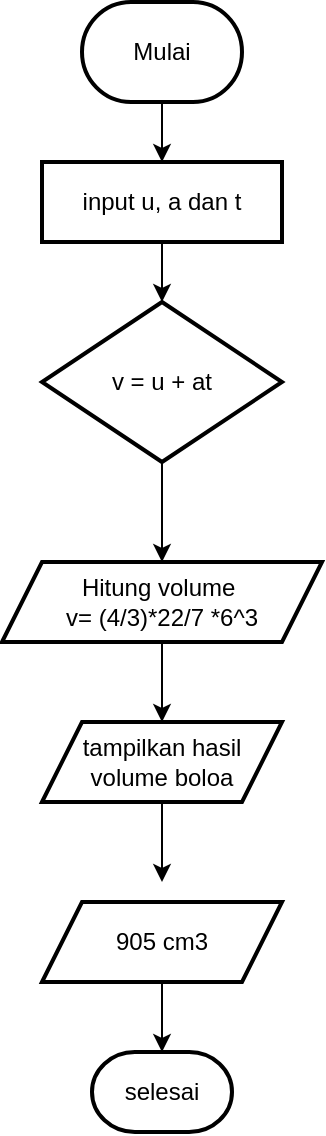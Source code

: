 <mxfile version="22.1.7" type="github">
  <diagram name="Halaman-1" id="iPfQbIwe6Rn89UpQMXPP">
    <mxGraphModel dx="993" dy="598" grid="1" gridSize="10" guides="1" tooltips="1" connect="1" arrows="1" fold="1" page="1" pageScale="1" pageWidth="827" pageHeight="1169" math="0" shadow="0">
      <root>
        <mxCell id="0" />
        <mxCell id="1" parent="0" />
        <mxCell id="Lp0eXfIv1weGBH_2pq8e-1" style="edgeStyle=orthogonalEdgeStyle;rounded=0;orthogonalLoop=1;jettySize=auto;html=1;exitX=0.5;exitY=1;exitDx=0;exitDy=0;" parent="1" edge="1">
          <mxGeometry relative="1" as="geometry">
            <mxPoint x="320" y="90" as="sourcePoint" />
            <mxPoint x="320" y="90" as="targetPoint" />
          </mxGeometry>
        </mxCell>
        <mxCell id="E5xlS2dG9Moe7ySJrpvK-8" value="" style="edgeStyle=orthogonalEdgeStyle;rounded=0;orthogonalLoop=1;jettySize=auto;html=1;" edge="1" parent="1" source="Lp0eXfIv1weGBH_2pq8e-2" target="Lp0eXfIv1weGBH_2pq8e-4">
          <mxGeometry relative="1" as="geometry" />
        </mxCell>
        <mxCell id="Lp0eXfIv1weGBH_2pq8e-2" value="input u, a dan t" style="rounded=0;whiteSpace=wrap;html=1;strokeWidth=2;" parent="1" vertex="1">
          <mxGeometry x="260" y="120" width="120" height="40" as="geometry" />
        </mxCell>
        <mxCell id="E5xlS2dG9Moe7ySJrpvK-5" value="" style="edgeStyle=orthogonalEdgeStyle;rounded=0;orthogonalLoop=1;jettySize=auto;html=1;" edge="1" parent="1" source="Lp0eXfIv1weGBH_2pq8e-3" target="Lp0eXfIv1weGBH_2pq8e-5">
          <mxGeometry relative="1" as="geometry" />
        </mxCell>
        <mxCell id="Lp0eXfIv1weGBH_2pq8e-3" value="Hitung volume&amp;nbsp;&lt;br&gt;v= (4/3)*22/7 *6^3" style="shape=parallelogram;perimeter=parallelogramPerimeter;whiteSpace=wrap;html=1;fixedSize=1;strokeWidth=2;" parent="1" vertex="1">
          <mxGeometry x="240" y="320" width="160" height="40" as="geometry" />
        </mxCell>
        <mxCell id="E5xlS2dG9Moe7ySJrpvK-6" value="" style="edgeStyle=orthogonalEdgeStyle;rounded=0;orthogonalLoop=1;jettySize=auto;html=1;" edge="1" parent="1" source="Lp0eXfIv1weGBH_2pq8e-4" target="Lp0eXfIv1weGBH_2pq8e-3">
          <mxGeometry relative="1" as="geometry" />
        </mxCell>
        <mxCell id="Lp0eXfIv1weGBH_2pq8e-4" value="v = u + at" style="rhombus;whiteSpace=wrap;html=1;strokeWidth=2;" parent="1" vertex="1">
          <mxGeometry x="260" y="190" width="120" height="80" as="geometry" />
        </mxCell>
        <mxCell id="Lp0eXfIv1weGBH_2pq8e-11" value="" style="edgeStyle=orthogonalEdgeStyle;rounded=0;orthogonalLoop=1;jettySize=auto;html=1;" parent="1" source="Lp0eXfIv1weGBH_2pq8e-5" edge="1">
          <mxGeometry relative="1" as="geometry">
            <mxPoint x="320.0" y="480" as="targetPoint" />
          </mxGeometry>
        </mxCell>
        <mxCell id="Lp0eXfIv1weGBH_2pq8e-5" value="tampilkan hasil volume boloa" style="shape=parallelogram;perimeter=parallelogramPerimeter;whiteSpace=wrap;html=1;fixedSize=1;strokeWidth=2;" parent="1" vertex="1">
          <mxGeometry x="260" y="400" width="120" height="40" as="geometry" />
        </mxCell>
        <mxCell id="E5xlS2dG9Moe7ySJrpvK-7" style="edgeStyle=orthogonalEdgeStyle;rounded=0;orthogonalLoop=1;jettySize=auto;html=1;entryX=0.5;entryY=0;entryDx=0;entryDy=0;" edge="1" parent="1" source="E5xlS2dG9Moe7ySJrpvK-1" target="Lp0eXfIv1weGBH_2pq8e-2">
          <mxGeometry relative="1" as="geometry" />
        </mxCell>
        <mxCell id="E5xlS2dG9Moe7ySJrpvK-1" value="Mulai" style="strokeWidth=2;html=1;shape=mxgraph.flowchart.terminator;whiteSpace=wrap;" vertex="1" parent="1">
          <mxGeometry x="280" y="40" width="80" height="50" as="geometry" />
        </mxCell>
        <mxCell id="E5xlS2dG9Moe7ySJrpvK-2" value="selesai" style="strokeWidth=2;html=1;shape=mxgraph.flowchart.terminator;whiteSpace=wrap;" vertex="1" parent="1">
          <mxGeometry x="285" y="565" width="70" height="40" as="geometry" />
        </mxCell>
        <mxCell id="E5xlS2dG9Moe7ySJrpvK-4" value="" style="edgeStyle=orthogonalEdgeStyle;rounded=0;orthogonalLoop=1;jettySize=auto;html=1;" edge="1" parent="1" source="E5xlS2dG9Moe7ySJrpvK-3" target="E5xlS2dG9Moe7ySJrpvK-2">
          <mxGeometry relative="1" as="geometry" />
        </mxCell>
        <mxCell id="E5xlS2dG9Moe7ySJrpvK-3" value="905 cm3" style="shape=parallelogram;perimeter=parallelogramPerimeter;whiteSpace=wrap;html=1;fixedSize=1;strokeWidth=2;" vertex="1" parent="1">
          <mxGeometry x="260" y="490" width="120" height="40" as="geometry" />
        </mxCell>
      </root>
    </mxGraphModel>
  </diagram>
</mxfile>
